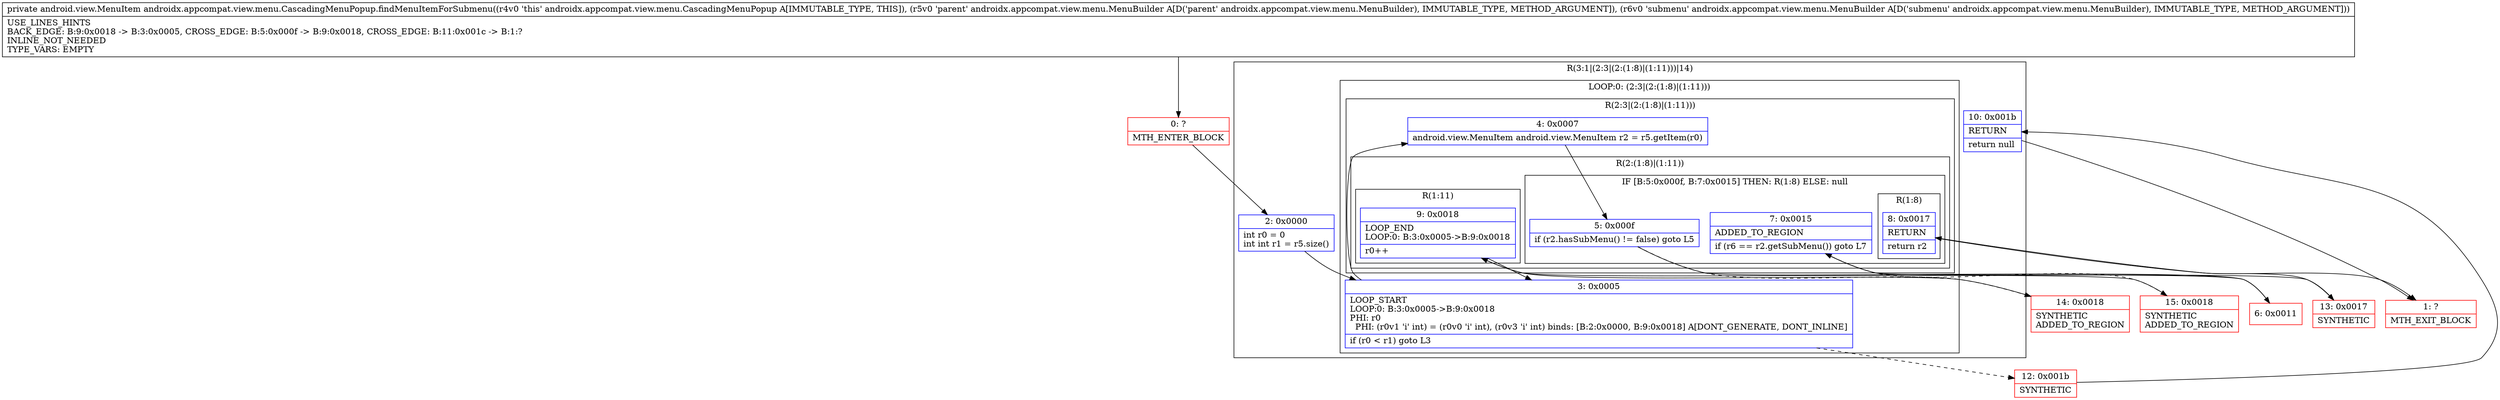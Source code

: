 digraph "CFG forandroidx.appcompat.view.menu.CascadingMenuPopup.findMenuItemForSubmenu(Landroidx\/appcompat\/view\/menu\/MenuBuilder;Landroidx\/appcompat\/view\/menu\/MenuBuilder;)Landroid\/view\/MenuItem;" {
subgraph cluster_Region_49193044 {
label = "R(3:1|(2:3|(2:(1:8)|(1:11)))|14)";
node [shape=record,color=blue];
Node_2 [shape=record,label="{2\:\ 0x0000|int r0 = 0\lint int r1 = r5.size()\l}"];
subgraph cluster_LoopRegion_1787993151 {
label = "LOOP:0: (2:3|(2:(1:8)|(1:11)))";
node [shape=record,color=blue];
Node_3 [shape=record,label="{3\:\ 0x0005|LOOP_START\lLOOP:0: B:3:0x0005\-\>B:9:0x0018\lPHI: r0 \l  PHI: (r0v1 'i' int) = (r0v0 'i' int), (r0v3 'i' int) binds: [B:2:0x0000, B:9:0x0018] A[DONT_GENERATE, DONT_INLINE]\l|if (r0 \< r1) goto L3\l}"];
subgraph cluster_Region_1094477191 {
label = "R(2:3|(2:(1:8)|(1:11)))";
node [shape=record,color=blue];
Node_4 [shape=record,label="{4\:\ 0x0007|android.view.MenuItem android.view.MenuItem r2 = r5.getItem(r0)\l}"];
subgraph cluster_Region_1786740962 {
label = "R(2:(1:8)|(1:11))";
node [shape=record,color=blue];
subgraph cluster_IfRegion_908558836 {
label = "IF [B:5:0x000f, B:7:0x0015] THEN: R(1:8) ELSE: null";
node [shape=record,color=blue];
Node_5 [shape=record,label="{5\:\ 0x000f|if (r2.hasSubMenu() != false) goto L5\l}"];
Node_7 [shape=record,label="{7\:\ 0x0015|ADDED_TO_REGION\l|if (r6 == r2.getSubMenu()) goto L7\l}"];
subgraph cluster_Region_1219133547 {
label = "R(1:8)";
node [shape=record,color=blue];
Node_8 [shape=record,label="{8\:\ 0x0017|RETURN\l|return r2\l}"];
}
}
subgraph cluster_Region_1748465754 {
label = "R(1:11)";
node [shape=record,color=blue];
Node_9 [shape=record,label="{9\:\ 0x0018|LOOP_END\lLOOP:0: B:3:0x0005\-\>B:9:0x0018\l|r0++\l}"];
}
}
}
}
Node_10 [shape=record,label="{10\:\ 0x001b|RETURN\l|return null\l}"];
}
Node_0 [shape=record,color=red,label="{0\:\ ?|MTH_ENTER_BLOCK\l}"];
Node_6 [shape=record,color=red,label="{6\:\ 0x0011}"];
Node_13 [shape=record,color=red,label="{13\:\ 0x0017|SYNTHETIC\l}"];
Node_1 [shape=record,color=red,label="{1\:\ ?|MTH_EXIT_BLOCK\l}"];
Node_15 [shape=record,color=red,label="{15\:\ 0x0018|SYNTHETIC\lADDED_TO_REGION\l}"];
Node_14 [shape=record,color=red,label="{14\:\ 0x0018|SYNTHETIC\lADDED_TO_REGION\l}"];
Node_12 [shape=record,color=red,label="{12\:\ 0x001b|SYNTHETIC\l}"];
MethodNode[shape=record,label="{private android.view.MenuItem androidx.appcompat.view.menu.CascadingMenuPopup.findMenuItemForSubmenu((r4v0 'this' androidx.appcompat.view.menu.CascadingMenuPopup A[IMMUTABLE_TYPE, THIS]), (r5v0 'parent' androidx.appcompat.view.menu.MenuBuilder A[D('parent' androidx.appcompat.view.menu.MenuBuilder), IMMUTABLE_TYPE, METHOD_ARGUMENT]), (r6v0 'submenu' androidx.appcompat.view.menu.MenuBuilder A[D('submenu' androidx.appcompat.view.menu.MenuBuilder), IMMUTABLE_TYPE, METHOD_ARGUMENT]))  | USE_LINES_HINTS\lBACK_EDGE: B:9:0x0018 \-\> B:3:0x0005, CROSS_EDGE: B:5:0x000f \-\> B:9:0x0018, CROSS_EDGE: B:11:0x001c \-\> B:1:?\lINLINE_NOT_NEEDED\lTYPE_VARS: EMPTY\l}"];
MethodNode -> Node_0;Node_2 -> Node_3;
Node_3 -> Node_4;
Node_3 -> Node_12[style=dashed];
Node_4 -> Node_5;
Node_5 -> Node_6;
Node_5 -> Node_14[style=dashed];
Node_7 -> Node_13;
Node_7 -> Node_15[style=dashed];
Node_8 -> Node_1;
Node_9 -> Node_3;
Node_10 -> Node_1;
Node_0 -> Node_2;
Node_6 -> Node_7;
Node_13 -> Node_8;
Node_15 -> Node_9;
Node_14 -> Node_9;
Node_12 -> Node_10;
}

